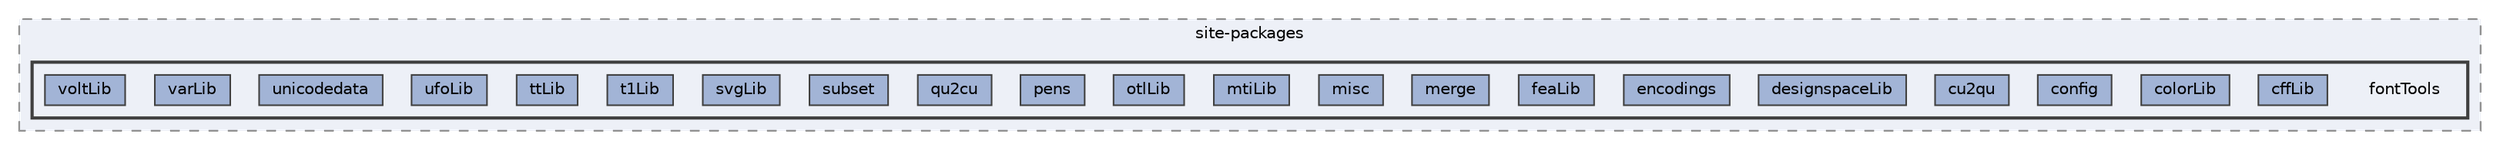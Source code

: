 digraph "/home/jam/Research/IRES-2025/dev/src/llm-scripts/testing/hypothesis-testing/hyp-env/lib/python3.12/site-packages/fontTools"
{
 // LATEX_PDF_SIZE
  bgcolor="transparent";
  edge [fontname=Helvetica,fontsize=10,labelfontname=Helvetica,labelfontsize=10];
  node [fontname=Helvetica,fontsize=10,shape=box,height=0.2,width=0.4];
  compound=true
  subgraph clusterdir_ec5d4580713abd487320f8eae4ae4e88 {
    graph [ bgcolor="#edf0f7", pencolor="grey50", label="site-packages", fontname=Helvetica,fontsize=10 style="filled,dashed", URL="dir_ec5d4580713abd487320f8eae4ae4e88.html",tooltip=""]
  subgraph clusterdir_c4d341538d3f7931a3933ed496353c3d {
    graph [ bgcolor="#edf0f7", pencolor="grey25", label="", fontname=Helvetica,fontsize=10 style="filled,bold", URL="dir_c4d341538d3f7931a3933ed496353c3d.html",tooltip=""]
    dir_c4d341538d3f7931a3933ed496353c3d [shape=plaintext, label="fontTools"];
  dir_087bb2080577b15719e762151dde5273 [label="cffLib", fillcolor="#a2b4d6", color="grey25", style="filled", URL="dir_087bb2080577b15719e762151dde5273.html",tooltip=""];
  dir_67549c01732cdabd57ae5ae44b83ea47 [label="colorLib", fillcolor="#a2b4d6", color="grey25", style="filled", URL="dir_67549c01732cdabd57ae5ae44b83ea47.html",tooltip=""];
  dir_a6084d9fe790595e94d217e95e687dac [label="config", fillcolor="#a2b4d6", color="grey25", style="filled", URL="dir_a6084d9fe790595e94d217e95e687dac.html",tooltip=""];
  dir_48ded67474f0be621a27ce9359677ca1 [label="cu2qu", fillcolor="#a2b4d6", color="grey25", style="filled", URL="dir_48ded67474f0be621a27ce9359677ca1.html",tooltip=""];
  dir_0f0d1646daf31ca6d06b39587a38efa3 [label="designspaceLib", fillcolor="#a2b4d6", color="grey25", style="filled", URL="dir_0f0d1646daf31ca6d06b39587a38efa3.html",tooltip=""];
  dir_22fe07d2a31cc1338ae22abda6fea122 [label="encodings", fillcolor="#a2b4d6", color="grey25", style="filled", URL="dir_22fe07d2a31cc1338ae22abda6fea122.html",tooltip=""];
  dir_f241dffc148868863a0bd0d4de856a04 [label="feaLib", fillcolor="#a2b4d6", color="grey25", style="filled", URL="dir_f241dffc148868863a0bd0d4de856a04.html",tooltip=""];
  dir_f019e540290a28c2c67350f81d91c7c2 [label="merge", fillcolor="#a2b4d6", color="grey25", style="filled", URL="dir_f019e540290a28c2c67350f81d91c7c2.html",tooltip=""];
  dir_2ce228f2607546928e2ed9eae6a9c3f9 [label="misc", fillcolor="#a2b4d6", color="grey25", style="filled", URL="dir_2ce228f2607546928e2ed9eae6a9c3f9.html",tooltip=""];
  dir_55a648abd686232715463f075acc8a59 [label="mtiLib", fillcolor="#a2b4d6", color="grey25", style="filled", URL="dir_55a648abd686232715463f075acc8a59.html",tooltip=""];
  dir_1d8a968d4a6604d76d823a86f49d698e [label="otlLib", fillcolor="#a2b4d6", color="grey25", style="filled", URL="dir_1d8a968d4a6604d76d823a86f49d698e.html",tooltip=""];
  dir_02fb1b36d897d15d1cbf030e089c16ca [label="pens", fillcolor="#a2b4d6", color="grey25", style="filled", URL="dir_02fb1b36d897d15d1cbf030e089c16ca.html",tooltip=""];
  dir_eac79feecb4430d4e989569661d3e06e [label="qu2cu", fillcolor="#a2b4d6", color="grey25", style="filled", URL="dir_eac79feecb4430d4e989569661d3e06e.html",tooltip=""];
  dir_8ac2ea9429899f4a871f04312a016c25 [label="subset", fillcolor="#a2b4d6", color="grey25", style="filled", URL="dir_8ac2ea9429899f4a871f04312a016c25.html",tooltip=""];
  dir_6888104a6bc8680164408338271e11ca [label="svgLib", fillcolor="#a2b4d6", color="grey25", style="filled", URL="dir_6888104a6bc8680164408338271e11ca.html",tooltip=""];
  dir_65b4ca5367541a9b197552d4aabf07a7 [label="t1Lib", fillcolor="#a2b4d6", color="grey25", style="filled", URL="dir_65b4ca5367541a9b197552d4aabf07a7.html",tooltip=""];
  dir_8ed40003cabdaea86422dcf74dd50ed8 [label="ttLib", fillcolor="#a2b4d6", color="grey25", style="filled", URL="dir_8ed40003cabdaea86422dcf74dd50ed8.html",tooltip=""];
  dir_75fa62244b7a617867f6b7e9216dca14 [label="ufoLib", fillcolor="#a2b4d6", color="grey25", style="filled", URL="dir_75fa62244b7a617867f6b7e9216dca14.html",tooltip=""];
  dir_14691436b0e77c16fc627df5f69c4813 [label="unicodedata", fillcolor="#a2b4d6", color="grey25", style="filled", URL="dir_14691436b0e77c16fc627df5f69c4813.html",tooltip=""];
  dir_6dabaddb9b30e7bfea5e24aaa8859ad8 [label="varLib", fillcolor="#a2b4d6", color="grey25", style="filled", URL="dir_6dabaddb9b30e7bfea5e24aaa8859ad8.html",tooltip=""];
  dir_cf5e26406ba61a150ed8763358dbf92b [label="voltLib", fillcolor="#a2b4d6", color="grey25", style="filled", URL="dir_cf5e26406ba61a150ed8763358dbf92b.html",tooltip=""];
  }
  }
}
